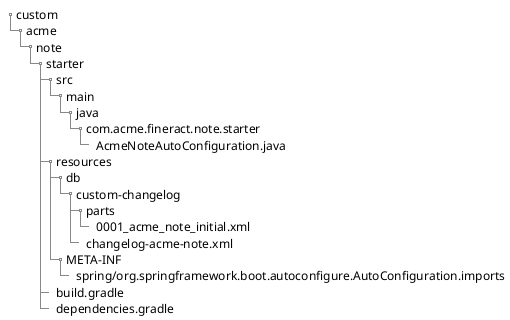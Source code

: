 @startsalt
{
    {T
    + custom
    ++ acme
    +++ note
    ++++ starter
    +++++ src
    ++++++ main
    +++++++ java
    ++++++++ com.acme.fineract.note.starter
    +++++++++ AcmeNoteAutoConfiguration.java
    +++++ resources
    ++++++ db
    +++++++ custom-changelog
    ++++++++ parts
    +++++++++ 0001_acme_note_initial.xml
    ++++++++ changelog-acme-note.xml
    ++++++ META-INF
    +++++++ spring/org.springframework.boot.autoconfigure.AutoConfiguration.imports
    +++++ build.gradle
    +++++ dependencies.gradle
    }
}
@endsalt